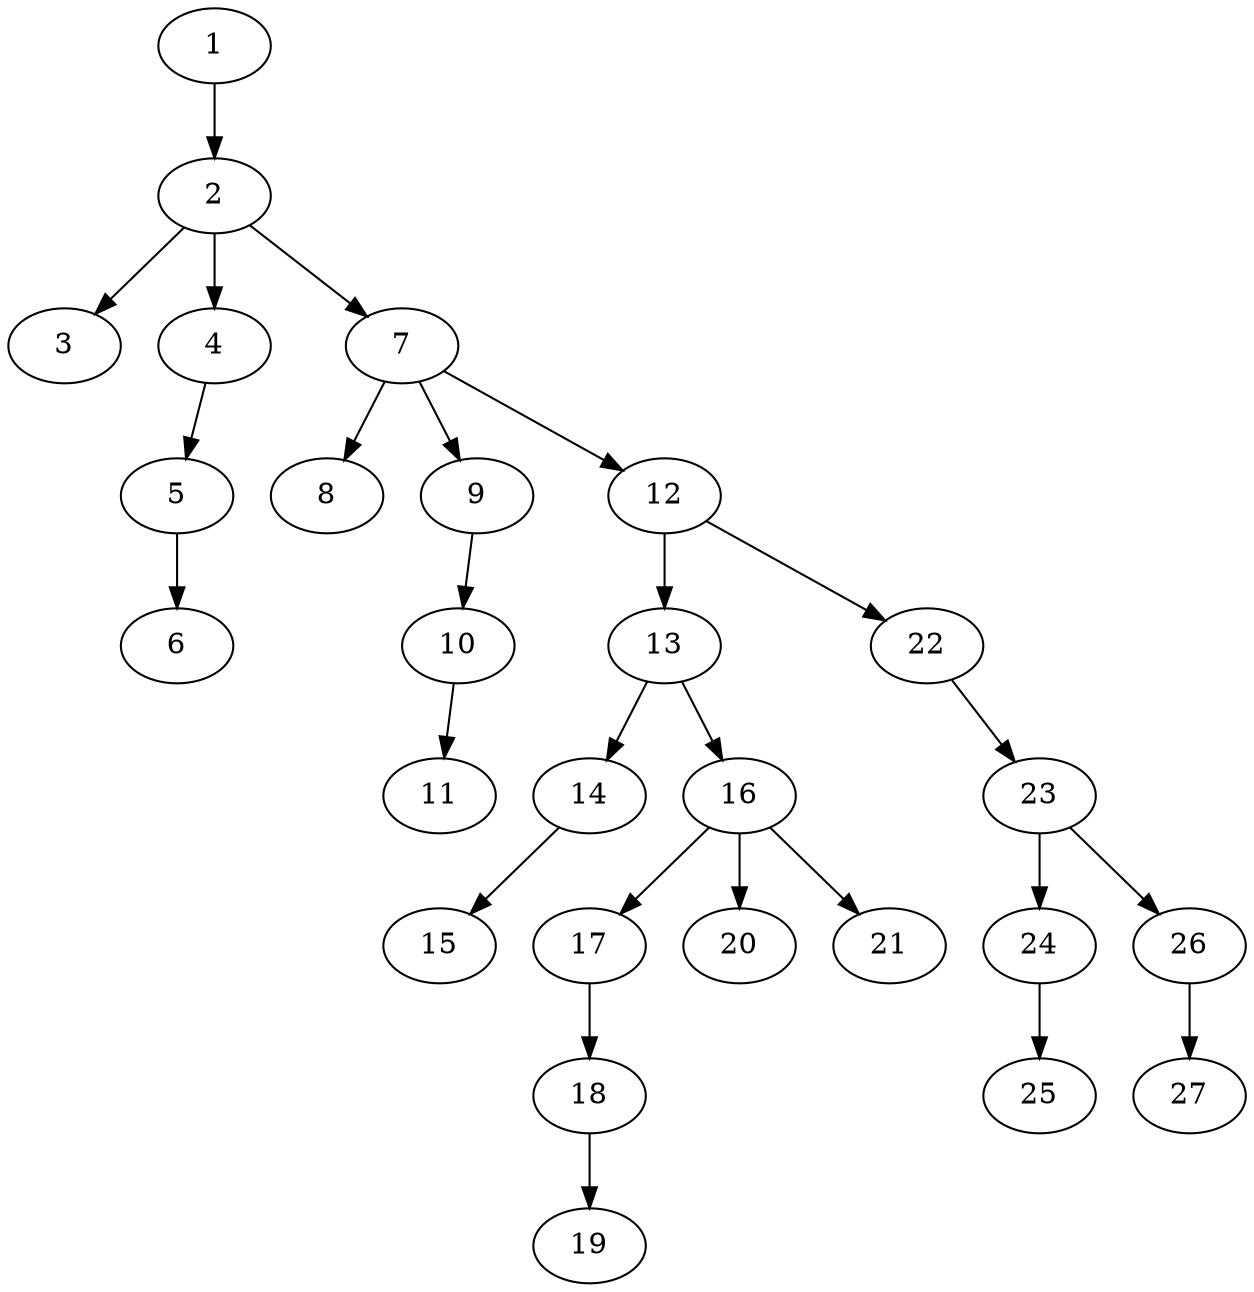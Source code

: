 strict digraph "" {
	1 -> 2;
	2 -> 3;
	2 -> 4;
	2 -> 7;
	4 -> 5;
	5 -> 6;
	7 -> 8;
	7 -> 9;
	7 -> 12;
	9 -> 10;
	10 -> 11;
	12 -> 13;
	12 -> 22;
	13 -> 14;
	13 -> 16;
	14 -> 15;
	16 -> 17;
	16 -> 20;
	16 -> 21;
	17 -> 18;
	18 -> 19;
	22 -> 23;
	23 -> 24;
	23 -> 26;
	24 -> 25;
	26 -> 27;
}
